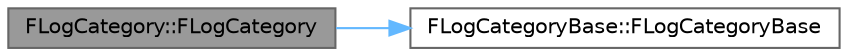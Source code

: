 digraph "FLogCategory::FLogCategory"
{
 // INTERACTIVE_SVG=YES
 // LATEX_PDF_SIZE
  bgcolor="transparent";
  edge [fontname=Helvetica,fontsize=10,labelfontname=Helvetica,labelfontsize=10];
  node [fontname=Helvetica,fontsize=10,shape=box,height=0.2,width=0.4];
  rankdir="LR";
  Node1 [id="Node000001",label="FLogCategory::FLogCategory",height=0.2,width=0.4,color="gray40", fillcolor="grey60", style="filled", fontcolor="black",tooltip=" "];
  Node1 -> Node2 [id="edge1_Node000001_Node000002",color="steelblue1",style="solid",tooltip=" "];
  Node2 [id="Node000002",label="FLogCategoryBase::FLogCategoryBase",height=0.2,width=0.4,color="grey40", fillcolor="white", style="filled",URL="$d2/dbc/structFLogCategoryBase.html#a0922a3182f46619aa742d7e4fdf57d2d",tooltip="Constructor, registers with the log suppression system and sets up the default values."];
}
